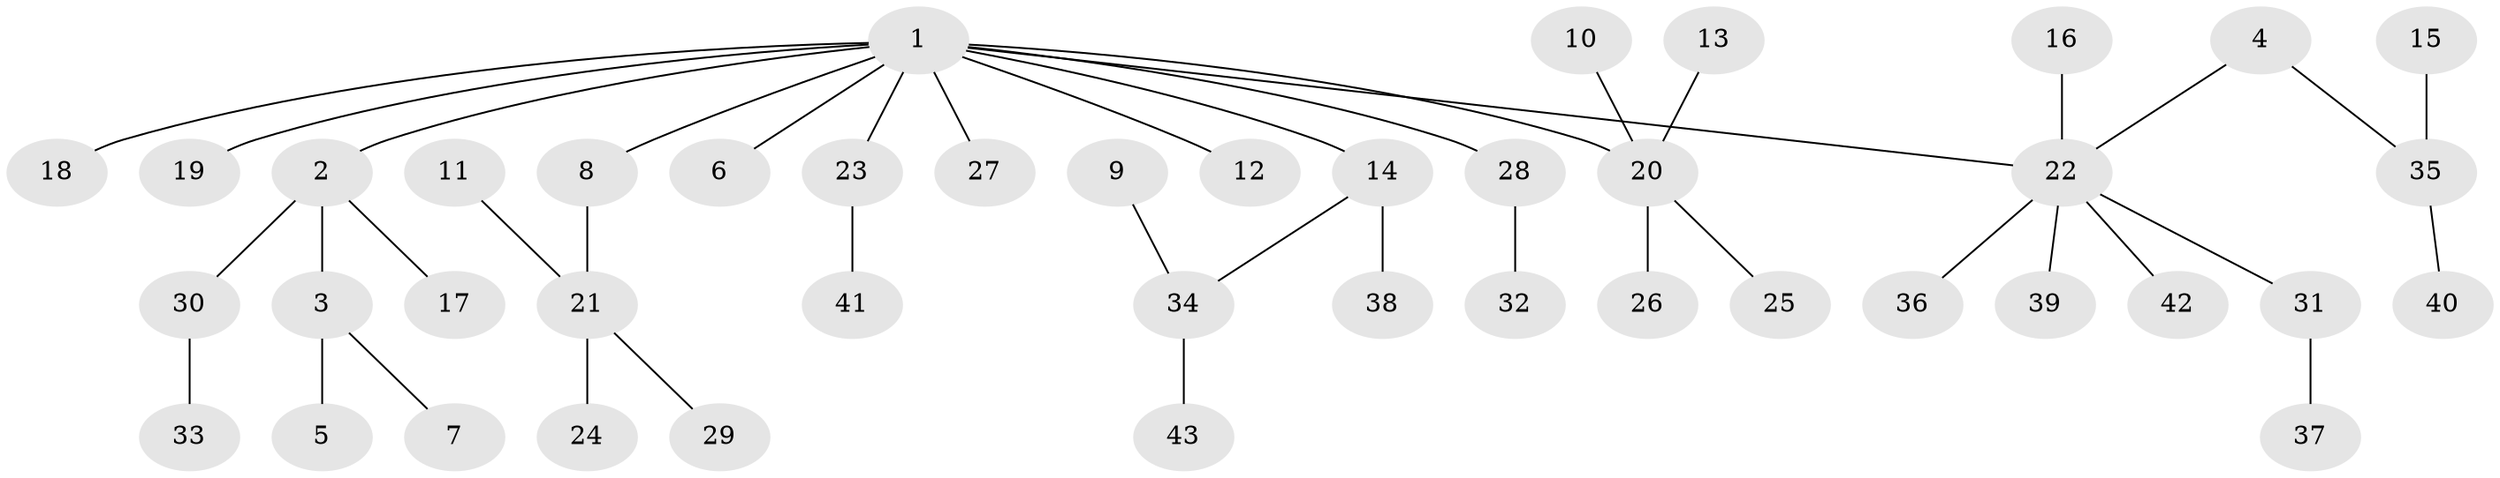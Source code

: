 // original degree distribution, {6: 0.011627906976744186, 8: 0.023255813953488372, 2: 0.3372093023255814, 3: 0.06976744186046512, 5: 0.03488372093023256, 4: 0.046511627906976744, 1: 0.47674418604651164}
// Generated by graph-tools (version 1.1) at 2025/26/03/09/25 03:26:23]
// undirected, 43 vertices, 42 edges
graph export_dot {
graph [start="1"]
  node [color=gray90,style=filled];
  1;
  2;
  3;
  4;
  5;
  6;
  7;
  8;
  9;
  10;
  11;
  12;
  13;
  14;
  15;
  16;
  17;
  18;
  19;
  20;
  21;
  22;
  23;
  24;
  25;
  26;
  27;
  28;
  29;
  30;
  31;
  32;
  33;
  34;
  35;
  36;
  37;
  38;
  39;
  40;
  41;
  42;
  43;
  1 -- 2 [weight=1.0];
  1 -- 6 [weight=1.0];
  1 -- 8 [weight=1.0];
  1 -- 12 [weight=1.0];
  1 -- 14 [weight=1.0];
  1 -- 18 [weight=1.0];
  1 -- 19 [weight=1.0];
  1 -- 20 [weight=1.0];
  1 -- 22 [weight=1.0];
  1 -- 23 [weight=1.0];
  1 -- 27 [weight=1.0];
  1 -- 28 [weight=1.0];
  2 -- 3 [weight=1.0];
  2 -- 17 [weight=1.0];
  2 -- 30 [weight=1.0];
  3 -- 5 [weight=1.0];
  3 -- 7 [weight=1.0];
  4 -- 22 [weight=1.0];
  4 -- 35 [weight=1.0];
  8 -- 21 [weight=1.0];
  9 -- 34 [weight=1.0];
  10 -- 20 [weight=1.0];
  11 -- 21 [weight=1.0];
  13 -- 20 [weight=1.0];
  14 -- 34 [weight=1.0];
  14 -- 38 [weight=1.0];
  15 -- 35 [weight=1.0];
  16 -- 22 [weight=1.0];
  20 -- 25 [weight=1.0];
  20 -- 26 [weight=1.0];
  21 -- 24 [weight=1.0];
  21 -- 29 [weight=1.0];
  22 -- 31 [weight=1.0];
  22 -- 36 [weight=1.0];
  22 -- 39 [weight=1.0];
  22 -- 42 [weight=1.0];
  23 -- 41 [weight=1.0];
  28 -- 32 [weight=1.0];
  30 -- 33 [weight=1.0];
  31 -- 37 [weight=1.0];
  34 -- 43 [weight=1.0];
  35 -- 40 [weight=1.0];
}
